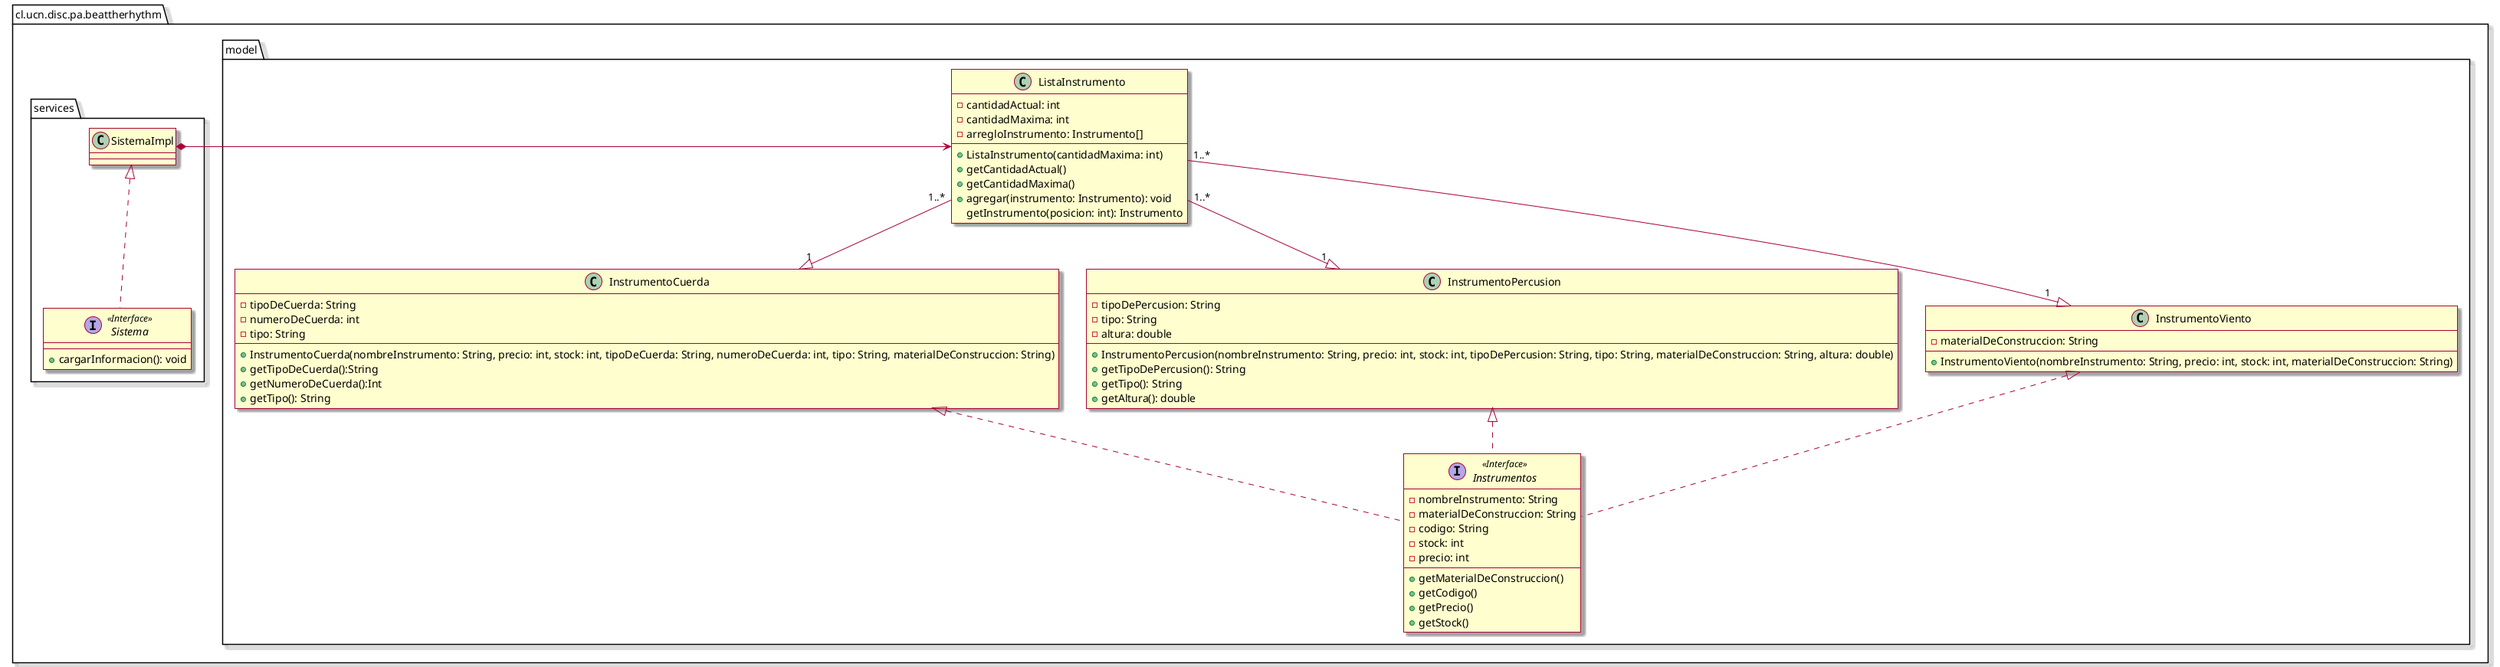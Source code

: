 @startuml
set separator none
!pragma useIntermediatePackages false
skin rose
package cl.ucn.disc.pa.beattherhythm{
    package model{
        class ListaInstrumento{
            -cantidadActual: int
            -cantidadMaxima: int
            -arregloInstrumento: Instrumento[]
            +ListaInstrumento(cantidadMaxima: int)
            +getCantidadActual()
            +getCantidadMaxima()
            +agregar(instrumento: Instrumento): void
            getInstrumento(posicion: int): Instrumento
        }
        class InstrumentoCuerda{
            -tipoDeCuerda: String
            -numeroDeCuerda: int
            -tipo: String
            +InstrumentoCuerda(nombreInstrumento: String, precio: int, stock: int, tipoDeCuerda: String, numeroDeCuerda: int, tipo: String, materialDeConstruccion: String)
            +getTipoDeCuerda():String
            +getNumeroDeCuerda():Int
            +getTipo(): String
        }
        class InstrumentoPercusion{
            -tipoDePercusion: String
            -tipo: String
            -altura: double
            +InstrumentoPercusion(nombreInstrumento: String, precio: int, stock: int, tipoDePercusion: String, tipo: String, materialDeConstruccion: String, altura: double)
            +getTipoDePercusion(): String
            +getTipo(): String
            +getAltura(): double
        }
        class InstrumentoViento{
            -materialDeConstruccion: String
            +InstrumentoViento(nombreInstrumento: String, precio: int, stock: int, materialDeConstruccion: String)
        }
        interface Instrumentos <<Interface>>{
            -nombreInstrumento: String
            -materialDeConstruccion: String
            -codigo: String
            -stock: int
            -precio: int
            +getMaterialDeConstruccion()
            +getCodigo()
            +getPrecio()
            +getStock()
        }
    }
    package services{
        interface Sistema <<Interface>>{
            +cargarInformacion(): void
        }
        class SistemaImpl{
        }
    }
}
SistemaImpl *-> ListaInstrumento
ListaInstrumento "1..*"--|>"1" InstrumentoCuerda
ListaInstrumento "1..*"--|>"1" InstrumentoPercusion
ListaInstrumento "1..*"--|>"1" InstrumentoViento
InstrumentoPercusion <|.. Instrumentos
InstrumentoCuerda <|.. Instrumentos
InstrumentoViento <|.. Instrumentos

SistemaImpl <|.. Sistema
@enduml

